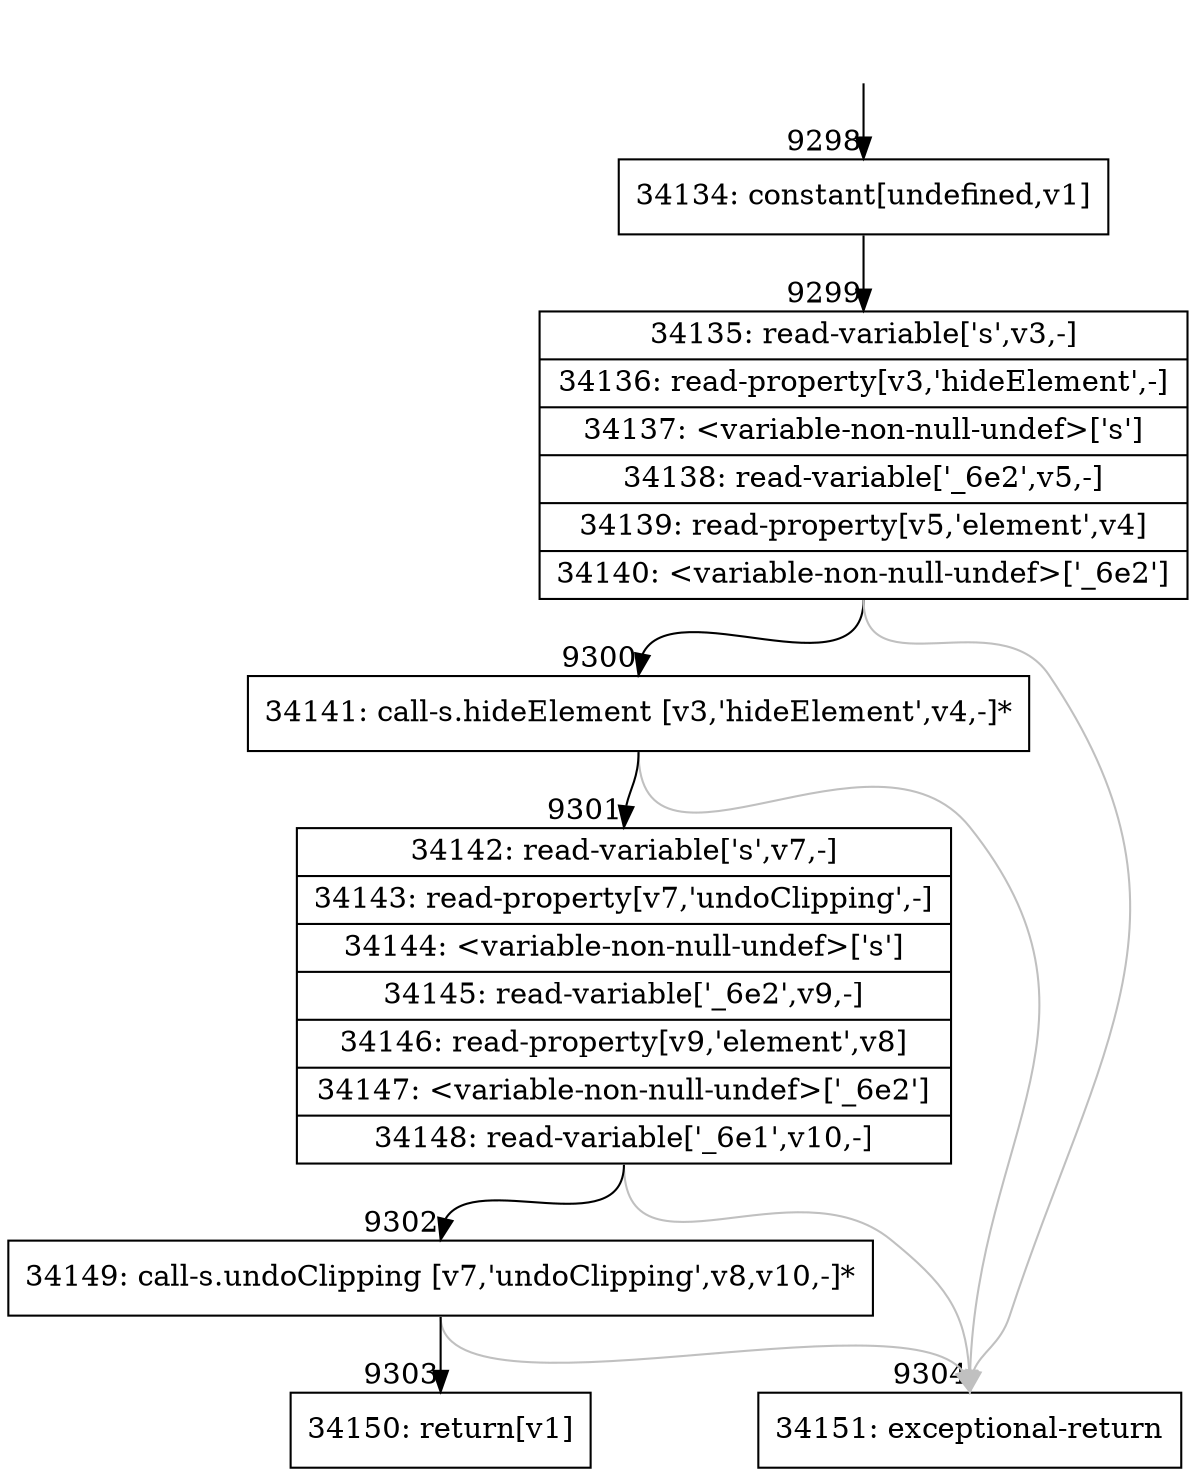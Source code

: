 digraph {
rankdir="TD"
BB_entry647[shape=none,label=""];
BB_entry647 -> BB9298 [tailport=s, headport=n, headlabel="    9298"]
BB9298 [shape=record label="{34134: constant[undefined,v1]}" ] 
BB9298 -> BB9299 [tailport=s, headport=n, headlabel="      9299"]
BB9299 [shape=record label="{34135: read-variable['s',v3,-]|34136: read-property[v3,'hideElement',-]|34137: \<variable-non-null-undef\>['s']|34138: read-variable['_6e2',v5,-]|34139: read-property[v5,'element',v4]|34140: \<variable-non-null-undef\>['_6e2']}" ] 
BB9299 -> BB9300 [tailport=s, headport=n, headlabel="      9300"]
BB9299 -> BB9304 [tailport=s, headport=n, color=gray, headlabel="      9304"]
BB9300 [shape=record label="{34141: call-s.hideElement [v3,'hideElement',v4,-]*}" ] 
BB9300 -> BB9301 [tailport=s, headport=n, headlabel="      9301"]
BB9300 -> BB9304 [tailport=s, headport=n, color=gray]
BB9301 [shape=record label="{34142: read-variable['s',v7,-]|34143: read-property[v7,'undoClipping',-]|34144: \<variable-non-null-undef\>['s']|34145: read-variable['_6e2',v9,-]|34146: read-property[v9,'element',v8]|34147: \<variable-non-null-undef\>['_6e2']|34148: read-variable['_6e1',v10,-]}" ] 
BB9301 -> BB9302 [tailport=s, headport=n, headlabel="      9302"]
BB9301 -> BB9304 [tailport=s, headport=n, color=gray]
BB9302 [shape=record label="{34149: call-s.undoClipping [v7,'undoClipping',v8,v10,-]*}" ] 
BB9302 -> BB9303 [tailport=s, headport=n, headlabel="      9303"]
BB9302 -> BB9304 [tailport=s, headport=n, color=gray]
BB9303 [shape=record label="{34150: return[v1]}" ] 
BB9304 [shape=record label="{34151: exceptional-return}" ] 
//#$~ 6621
}
